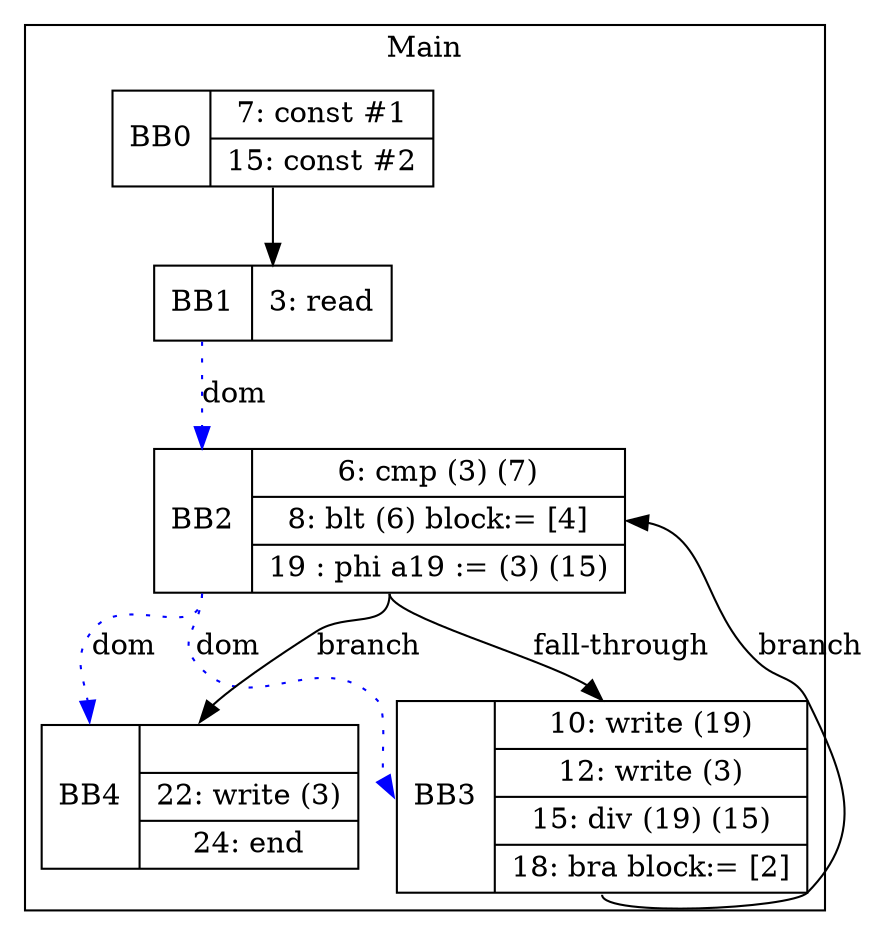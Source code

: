 digraph G {
node [shape=record];
subgraph cluster_main{
label = "Main";
BB0 [shape=record, label="<b>BB0|{7: const #1|15: const #2}"];
BB1 [shape=record, label="<b>BB1|{3: read}"];
BB2 [shape=record, label="<b>BB2|{6: cmp (3) (7)|8: blt (6) block:= [4]|19 : phi a19 := (3) (15)}"];
BB3 [shape=record, label="<b>BB3|{10: write (19)|12: write (3)|15: div (19) (15)|18: bra block:= [2]}"];
BB4 [shape=record, label="<b>BB4|{|22: write (3)|24: end}"];
}
BB0:s -> BB1:n ;
BB2:b -> BB3:b [color=blue, style=dotted, label="dom"];
BB2:b -> BB4:b [color=blue, style=dotted, label="dom"];
BB1:b -> BB2:b [color=blue, style=dotted, label="dom"];
BB2:s -> BB4:n [label="branch"];
BB3:s -> BB2:e [label="branch"];
BB2:s -> BB3:n [label="fall-through"];
}
